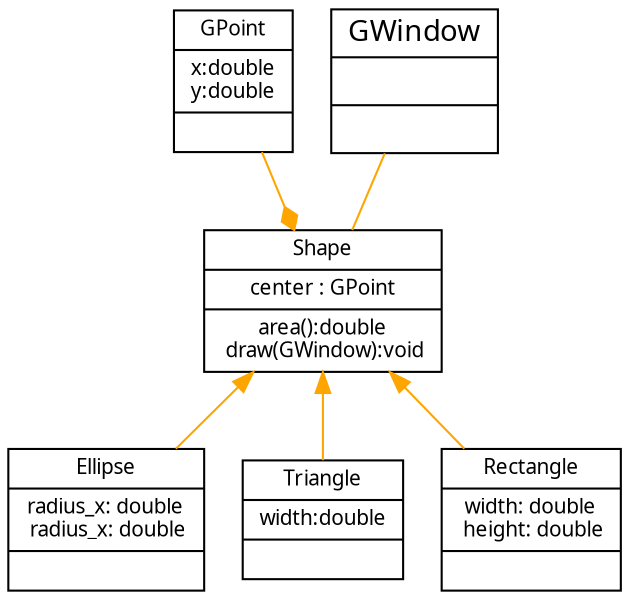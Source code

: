 # http://www.graphviz.org/content/cluster

digraph G {
 
  node [fontname = "Handlee", shape=record];
  edge [fontname = "Handlee"];

   node[font="Handlee"];
  edge [color="orange"]

  GPoint[label="{GPoint|x:double\ny:double|}", fontsize=10, rank=0]
  GWindow[label="{{GWindow}||}", rank=0]
  Shape[label="{Shape|center : GPoint| area():double\n draw(GWindow):void}", fontsize=10, rank=1]
  
  //inherited shape
  Ellipse[label="{Ellipse|radius_x: double\n radius_x: double|}", fontsize=10]
  Triangle[label="{Triangle|width:double|}", rank=2, fontsize=10]
  Rectangle[label="{Rectangle|width: double\n height: double|}", fontsize=10]
  //edges
  GPoint -> Shape[arrowhead=diamond];
  GWindow -> Shape[arrowhead=none];
  
  
  //edges
  Shape -> Ellipse [dir=back];
  Shape -> Triangle[dir=back];
  Shape -> Rectangle[dir=back];
}
